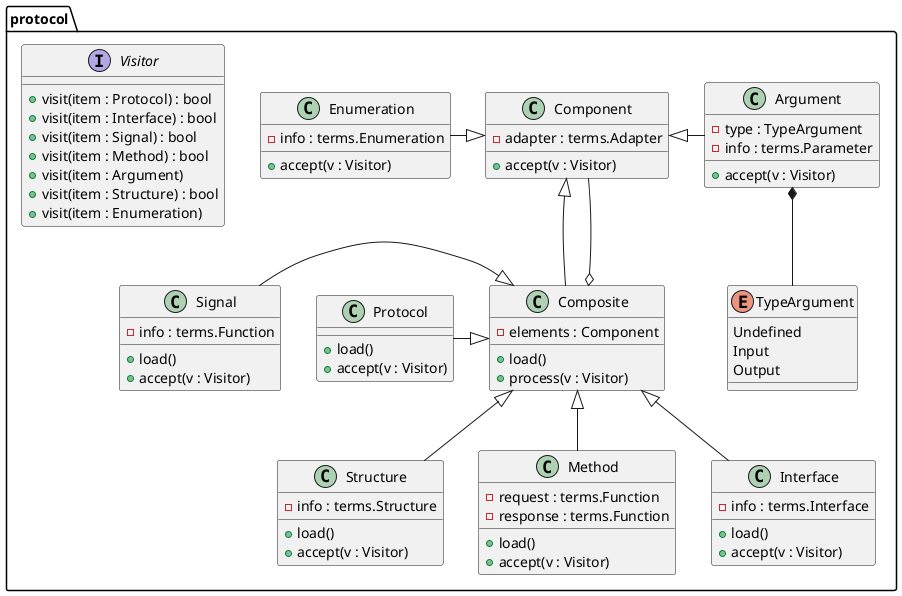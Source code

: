 @startuml
namespace protocol {
    class Component {
        - adapter : terms.Adapter
        + accept(v : Visitor)
    }
    class Enumeration {
        - info : terms.Enumeration
        + accept(v : Visitor)
    }
    class Argument {
        - type : TypeArgument
        - info : terms.Parameter
        + accept(v : Visitor)
    }
    class Composite {
        - elements : Component
        + load()
        + process(v : Visitor)
    }
    Enumeration -|> Component
    Component <|-- Composite
    Component <|- Argument
    Component --o Composite
    enum TypeArgument {
        Undefined
        Input
        Output
    }
    Argument *-- TypeArgument
    class Protocol {
        + load()
        + accept(v : Visitor)
    }
    class Signal {
        - info : terms.Function
        + load()
        + accept(v : Visitor)
    }
    class Structure {
        - info : terms.Structure
        + load()
        + accept(v : Visitor)
    }
    class Method {
        - request : terms.Function
        - response : terms.Function
        + load()
        + accept(v : Visitor)
    }
    class Interface {
        - info : terms.Interface
        + load()
        + accept(v : Visitor)
    }
    Protocol -|> Composite
    Signal -|> Composite
    Composite <|-- Structure
    Composite <|-- Method
    Composite <|-- Interface
    interface Visitor {
        + visit(item : Protocol) : bool
        + visit(item : Interface) : bool
        + visit(item : Signal) : bool
        + visit(item : Method) : bool
        + visit(item : Argument)
        + visit(item : Structure) : bool
        + visit(item : Enumeration)
    }
}
@enduml